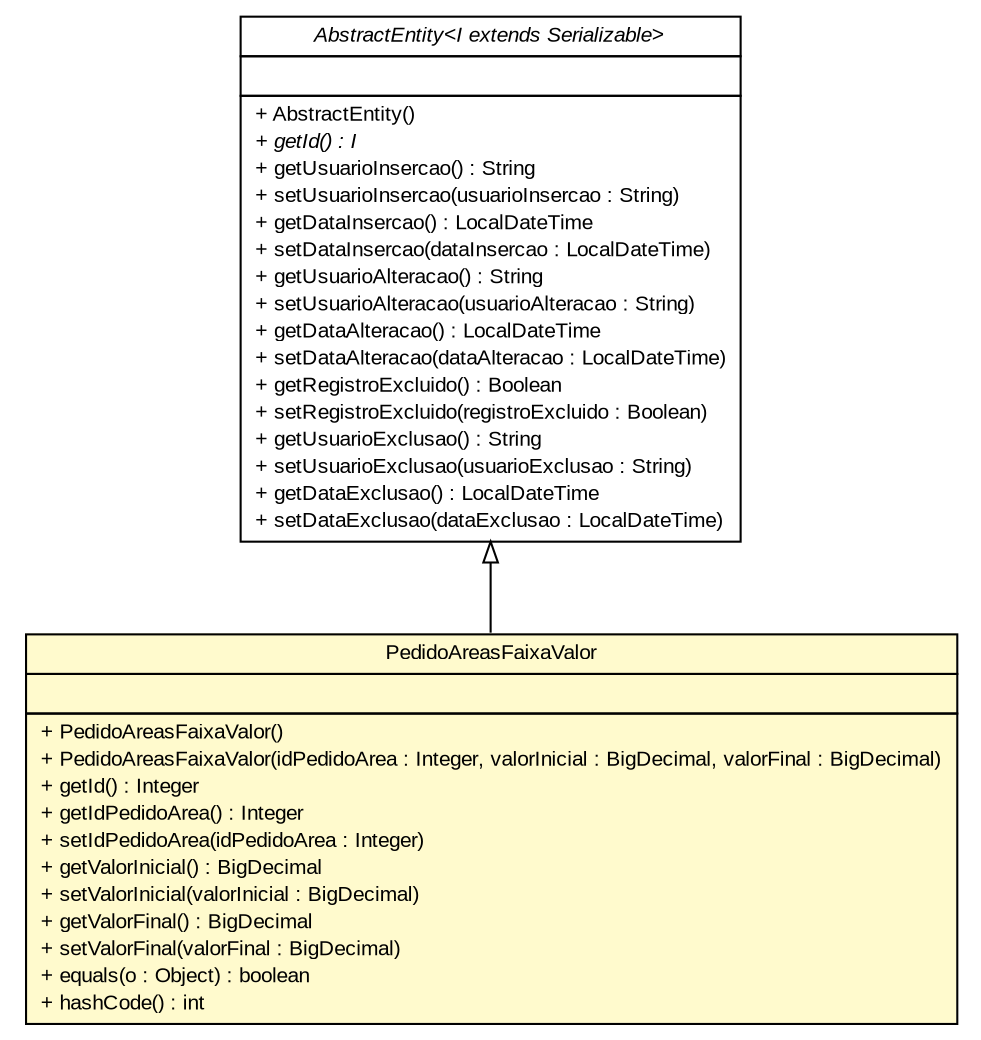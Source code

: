 #!/usr/local/bin/dot
#
# Class diagram 
# Generated by UMLGraph version R5_6 (http://www.umlgraph.org/)
#

digraph G {
	edge [fontname="arial",fontsize=10,labelfontname="arial",labelfontsize=10];
	node [fontname="arial",fontsize=10,shape=plaintext];
	nodesep=0.25;
	ranksep=0.5;
	// br.gov.to.sefaz.persistence.entity.AbstractEntity<I extends java.io.Serializable>
	c129216 [label=<<table title="br.gov.to.sefaz.persistence.entity.AbstractEntity" border="0" cellborder="1" cellspacing="0" cellpadding="2" port="p" href="../../../../persistence/entity/AbstractEntity.html">
		<tr><td><table border="0" cellspacing="0" cellpadding="1">
<tr><td align="center" balign="center"><font face="arial italic"> AbstractEntity&lt;I extends Serializable&gt; </font></td></tr>
		</table></td></tr>
		<tr><td><table border="0" cellspacing="0" cellpadding="1">
<tr><td align="left" balign="left">  </td></tr>
		</table></td></tr>
		<tr><td><table border="0" cellspacing="0" cellpadding="1">
<tr><td align="left" balign="left"> + AbstractEntity() </td></tr>
<tr><td align="left" balign="left"><font face="arial italic" point-size="10.0"> + getId() : I </font></td></tr>
<tr><td align="left" balign="left"> + getUsuarioInsercao() : String </td></tr>
<tr><td align="left" balign="left"> + setUsuarioInsercao(usuarioInsercao : String) </td></tr>
<tr><td align="left" balign="left"> + getDataInsercao() : LocalDateTime </td></tr>
<tr><td align="left" balign="left"> + setDataInsercao(dataInsercao : LocalDateTime) </td></tr>
<tr><td align="left" balign="left"> + getUsuarioAlteracao() : String </td></tr>
<tr><td align="left" balign="left"> + setUsuarioAlteracao(usuarioAlteracao : String) </td></tr>
<tr><td align="left" balign="left"> + getDataAlteracao() : LocalDateTime </td></tr>
<tr><td align="left" balign="left"> + setDataAlteracao(dataAlteracao : LocalDateTime) </td></tr>
<tr><td align="left" balign="left"> + getRegistroExcluido() : Boolean </td></tr>
<tr><td align="left" balign="left"> + setRegistroExcluido(registroExcluido : Boolean) </td></tr>
<tr><td align="left" balign="left"> + getUsuarioExclusao() : String </td></tr>
<tr><td align="left" balign="left"> + setUsuarioExclusao(usuarioExclusao : String) </td></tr>
<tr><td align="left" balign="left"> + getDataExclusao() : LocalDateTime </td></tr>
<tr><td align="left" balign="left"> + setDataExclusao(dataExclusao : LocalDateTime) </td></tr>
		</table></td></tr>
		</table>>, URL="../../../../persistence/entity/AbstractEntity.html", fontname="arial", fontcolor="black", fontsize=10.0];
	// br.gov.to.sefaz.arr.parametros.persistence.entity.PedidoAreasFaixaValor
	c129531 [label=<<table title="br.gov.to.sefaz.arr.parametros.persistence.entity.PedidoAreasFaixaValor" border="0" cellborder="1" cellspacing="0" cellpadding="2" port="p" bgcolor="lemonChiffon" href="./PedidoAreasFaixaValor.html">
		<tr><td><table border="0" cellspacing="0" cellpadding="1">
<tr><td align="center" balign="center"> PedidoAreasFaixaValor </td></tr>
		</table></td></tr>
		<tr><td><table border="0" cellspacing="0" cellpadding="1">
<tr><td align="left" balign="left">  </td></tr>
		</table></td></tr>
		<tr><td><table border="0" cellspacing="0" cellpadding="1">
<tr><td align="left" balign="left"> + PedidoAreasFaixaValor() </td></tr>
<tr><td align="left" balign="left"> + PedidoAreasFaixaValor(idPedidoArea : Integer, valorInicial : BigDecimal, valorFinal : BigDecimal) </td></tr>
<tr><td align="left" balign="left"> + getId() : Integer </td></tr>
<tr><td align="left" balign="left"> + getIdPedidoArea() : Integer </td></tr>
<tr><td align="left" balign="left"> + setIdPedidoArea(idPedidoArea : Integer) </td></tr>
<tr><td align="left" balign="left"> + getValorInicial() : BigDecimal </td></tr>
<tr><td align="left" balign="left"> + setValorInicial(valorInicial : BigDecimal) </td></tr>
<tr><td align="left" balign="left"> + getValorFinal() : BigDecimal </td></tr>
<tr><td align="left" balign="left"> + setValorFinal(valorFinal : BigDecimal) </td></tr>
<tr><td align="left" balign="left"> + equals(o : Object) : boolean </td></tr>
<tr><td align="left" balign="left"> + hashCode() : int </td></tr>
		</table></td></tr>
		</table>>, URL="./PedidoAreasFaixaValor.html", fontname="arial", fontcolor="black", fontsize=10.0];
	//br.gov.to.sefaz.arr.parametros.persistence.entity.PedidoAreasFaixaValor extends br.gov.to.sefaz.persistence.entity.AbstractEntity<java.lang.Integer>
	c129216:p -> c129531:p [dir=back,arrowtail=empty];
}

